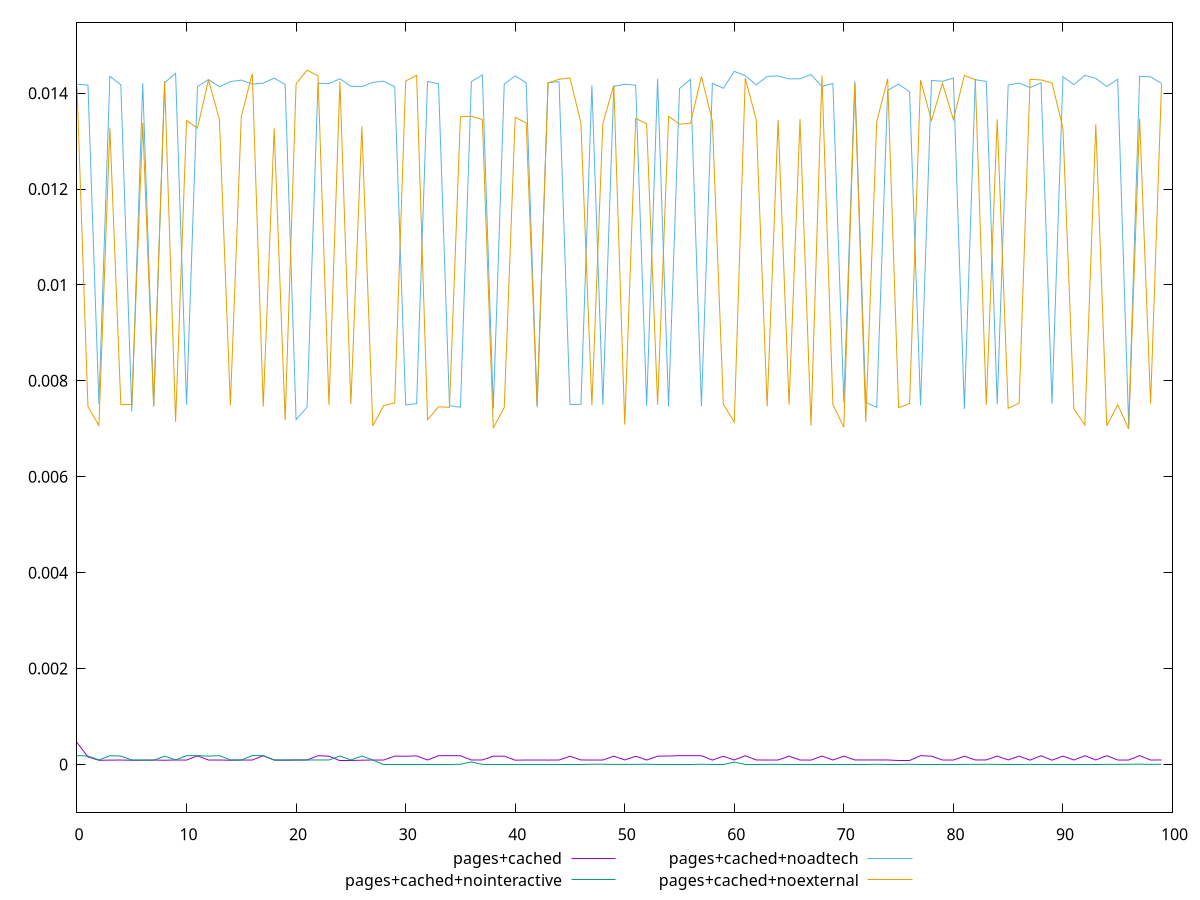 $_pagesCached <<EOF
0.0004584879220195237
0.0001554221083250873
0.0000859931213034737
0.00008961773725174593
0.00009088385323013926
0.00008720030507725074
0.00008673213630921994
0.0000913216478528045
0.00008675237655747514
0.00009211570495337718
0.0000900763415176975
0.00017836553595290683
0.00009104094120770956
0.00009168966990175109
0.00008692905789681182
0.00009044619767772932
0.00009150151561992947
0.00018083807064323
0.00009122898365304666
0.00008692335482218816
0.00009106616240411869
0.00009214913193861252
0.0001814156718208948
0.00017118104291830027
0.00009155356366746803
0.0000915270699868298
0.00008777953020433493
0.00009120449365163097
0.00009093292486711535
0.00017286611783090544
0.00016999404725165368
0.0001778441962922983
0.00009140614837160888
0.0001815875122657129
0.0001824561175794992
0.0001799103112753997
0.00009150701611021494
0.0000927736696775816
0.00017118442997848815
0.00017254724695892065
0.0000874415807168849
0.0000916179168224951
0.00009080236100456052
0.00009033202846059352
0.00009104493554418225
0.00017001050435577758
0.00009228019712997915
0.00009115262537373603
0.00009173912765592096
0.00017181823104911453
0.00009270437035752144
0.00017047071528975
0.00009114112968922061
0.00017207534849283945
0.00017453146815205045
0.00018189264880486
0.0001822865434645271
0.0001801397533581217
0.00008984450787630216
0.0001697952965795113
0.00009193727217660097
0.0001812842670211312
0.00009257212272484328
0.00009068745329215977
0.0000917592087996133
0.0001719840106494397
0.00009163360903569062
0.00009001268509994942
0.00017368674899592706
0.00009081887073203454
0.00017269618870091596
0.00009240074872512993
0.00009180249145085417
0.00009254565582533791
0.00009191613916470498
0.00009154954629325696
0.00009148329217806284
0.00018180415599505784
0.00017213850296970978
0.00009139386540080174
0.00009076771563981678
0.0001702151030636978
0.00009229718750608518
0.00009313735035393345
0.00017396569096195247
0.00009256453084199867
0.00017313363842968998
0.00008824609557317453
0.00018158264269624302
0.00008776766259233071
0.0001732670845022155
0.00009150627346116158
0.000181060174429426
0.00009300168751286142
0.00018195900439094137
0.0000916092337299168
0.00009157000027515405
0.00018369951178215382
0.0000910644841065067
0.00009303506230867731
EOF
$_pagesCachedNointeractive <<EOF
0.00018274651825339605
0.00017445370239843605
0.00009239482407863431
0.00018181804856842732
0.00017393436935703166
0.00009126472714499068
0.00009136741942517013
0.00008601091643634096
0.00017221509578951855
0.00009306258308799942
0.00018123540008618821
0.0001832716022913683
0.0001719337273787258
0.00018253189253147895
0.00009274840688333619
0.00009256533330931349
0.00018481838554690322
0.00018226338805255038
0.00009153127520417081
0.00009191708757655404
0.00009169153668425745
0.0000922959683580804
0.00009204009995372742
0.00009249199454908208
0.00017411204538958502
0.00009295274225751271
0.00017424799409898606
0.00009235712403798946
2.5162322780936108e-8
2.5397734026988417e-8
2.4779750917858223e-8
2.5343407483724434e-8
3.352115213184348e-8
2.5289986993470848e-8
3.322560698792998e-8
0.0000036106099314814344
0.000051656048032200363
2.886391048395609e-7
2.541173482750736e-8
2.523712322455296e-8
2.525893527671741e-8
3.3444023328499384e-8
2.5417816518213954e-8
3.232108769513076e-8
2.5107232626275788e-8
2.530117132470977e-8
2.5346508780721422e-8
0.0000036163561474844563
0.0000036735355328776365
2.907237105498339e-7
3.356069833149178e-8
3.748174075002275e-7
0.000003628559623103378
2.5351750865265643e-8
2.5089122890342708e-8
2.535812981818708e-8
2.5277661963585274e-8
0.000003623482822401325
3.3520106468287736e-8
2.535338594622516e-8
0.00004817086246244884
2.5240600276532632e-8
2.4943181409220472e-8
3.951490104570077e-7
2.9179528743261685e-7
2.5423509575350778e-8
2.4632390849266272e-8
2.5343506182551323e-8
3.3088237205713966e-8
2.4239160678618532e-8
2.544330596210287e-8
2.5428249172954054e-8
2.5148426896492992e-8
0.0000036483594886282944
2.539539967205684e-8
2.5405078762918976e-8
0.000003609152259886894
2.5415793081240423e-8
3.356355354755536e-8
2.544359134493135e-8
2.5520074220519717e-8
2.9216281338673156e-7
2.53530383909073e-8
0.0000036521029099234603
2.5332497766150652e-8
0.0000036294909178113954
0.000003600817375104537
2.5431535599640398e-8
0.000003642925193059199
0.0000036147538256536826
2.5236415734930517e-8
2.5363338818085168e-8
3.1821293433598186e-8
2.5273303727590957e-8
2.882928744618596e-7
2.5449623464179894e-8
0.000003673831628636659
0.0000050167726837191395
2.5442848106127514e-8
0.000003629015613182407
EOF
$_pagesCachedNoadtech <<EOF
0.014187609787883582
0.014170023475083504
0.007522241210392078
0.01435349166579386
0.01417424634886677
0.007366427213933491
0.014209790664887478
0.007460605480646643
0.014218008213341127
0.01441574108604804
0.007500864921447803
0.014138911628863438
0.014285130146278191
0.014134603885027852
0.014240137393948582
0.014274090883846624
0.01419021856366981
0.014210988656398305
0.014314753522461865
0.014178741246143378
0.007190624726439276
0.007451654243520789
0.014206748156864568
0.014199525859071749
0.014300861650661356
0.014143046131383563
0.01413703166389002
0.014225639168685078
0.014250672334856995
0.014137461300971432
0.007499181428820667
0.007525157575575869
0.014243848859905262
0.014196645908692074
0.007483367516374573
0.007449591225047958
0.014241245093396526
0.014379953342977203
0.007422858967217616
0.014189549388988976
0.014360946566880306
0.014218129070945384
0.007449302506128186
0.014219857613288922
0.014242364488489534
0.007507783698900705
0.0075090376142228354
0.014163100305173648
0.007500916994337414
0.014140900516953159
0.014187094368042108
0.014167006026083895
0.007473090106188518
0.014296965432973596
0.0074605723930619705
0.014097406880143548
0.01428888169051662
0.0074700746380452765
0.014206503328804243
0.01410231732767453
0.014455784236169944
0.014367756179303803
0.0141726669548502
0.014352087724447737
0.014358294523403703
0.014298660322980716
0.014299862518710071
0.014390967677959499
0.014139505960810816
0.014204002355492629
0.007542975149587905
0.014247823428934936
0.007552025950521402
0.007447245891657628
0.014059781188959786
0.014190007067994836
0.014028602434426052
0.007485793671168417
0.014266749432102432
0.01424839747804757
0.014313948430086154
0.007413856438931943
0.01428202983928123
0.014245736475269444
0.0075106393436551455
0.01416922821804234
0.014213123451005782
0.01411627165789614
0.014219091001861861
0.007522474767576004
0.014344036114531888
0.014179424767736204
0.01437299899812261
0.014310170271510714
0.014139550413240609
0.014291241262051668
0.0070561937628136895
0.014351041543667342
0.014341029830522933
0.014202814879043568
EOF
$_pagesCachedNoexternal <<EOF
0.014133772775745013
0.007463150793283968
0.007068843315871487
0.013273505285919585
0.007505105722451444
0.007507750399193491
0.013380698230401389
0.007480135806477273
0.014254693635072035
0.007145782021347635
0.013429764696021307
0.01327329414559597
0.014276419738195434
0.013456456749136092
0.0074894351206812315
0.013518465194867935
0.014406774439151948
0.007461219785868778
0.013266387087296105
0.00717773364145502
0.014194328487782515
0.014478916151333676
0.014362717657026236
0.0075001749902562365
0.01424450568170732
0.007515898810306176
0.013306966818532717
0.0070613374657626515
0.0074863985299050695
0.007537481336304053
0.014253208127157468
0.014372207348107291
0.007188416350074778
0.007459172780629186
0.007447701112145322
0.013507560616925207
0.0135174796069783
0.013450194275483385
0.007016384772714712
0.007444321378060226
0.013495897699097259
0.013382173784850682
0.007495912440169783
0.014213846706493616
0.014289934962827155
0.014319081465740346
0.013377119575004592
0.007494676644444143
0.01336885093055279
0.01416539280567175
0.007086340754305476
0.013472522277941823
0.01336493425333768
0.007503719345489324
0.013518597381394104
0.013353567291054524
0.013374083093675992
0.014349833350425334
0.013412725742319054
0.007510879777782975
0.007140366766995809
0.014316632248418615
0.013447399372982505
0.007466605423081418
0.01344181288612828
0.007503084419435813
0.01346002334259655
0.007061619921897744
0.014369521420598164
0.007506784772812025
0.007035472036885038
0.01420091810081836
0.007142183592797224
0.013403275185711494
0.01430224889523557
0.007440597432208096
0.007525060344939494
0.014271498176480324
0.013431198272915501
0.014208063353181144
0.013448450784697252
0.014369673693333196
0.014280328617171989
0.007497336390734632
0.013455363462838599
0.0074270507644305095
0.007535783699371246
0.014289763571967151
0.01427694673397567
0.014214682551268731
0.013269895766600759
0.007418293384069463
0.007079481978980673
0.01335067760275177
0.0070613439964109515
0.007501421831070276
0.006999900201620501
0.013468820653159574
0.007522344206753462
0.014199286116331589
EOF
set key outside below
set terminal pngcairo
set output "report_00005_2020-11-02T22-26-11.212Z/largest-contentful-paint/largest-contentful-paint_pages+cached_pages+cached+nointeractive_pages+cached+noadtech_pages+cached+noexternal.png"
set yrange [-0.0009999757608393214:0.015478916151333677]
plot $_pagesCached title "pages+cached" with line ,$_pagesCachedNointeractive title "pages+cached+nointeractive" with line ,$_pagesCachedNoadtech title "pages+cached+noadtech" with line ,$_pagesCachedNoexternal title "pages+cached+noexternal" with line ,